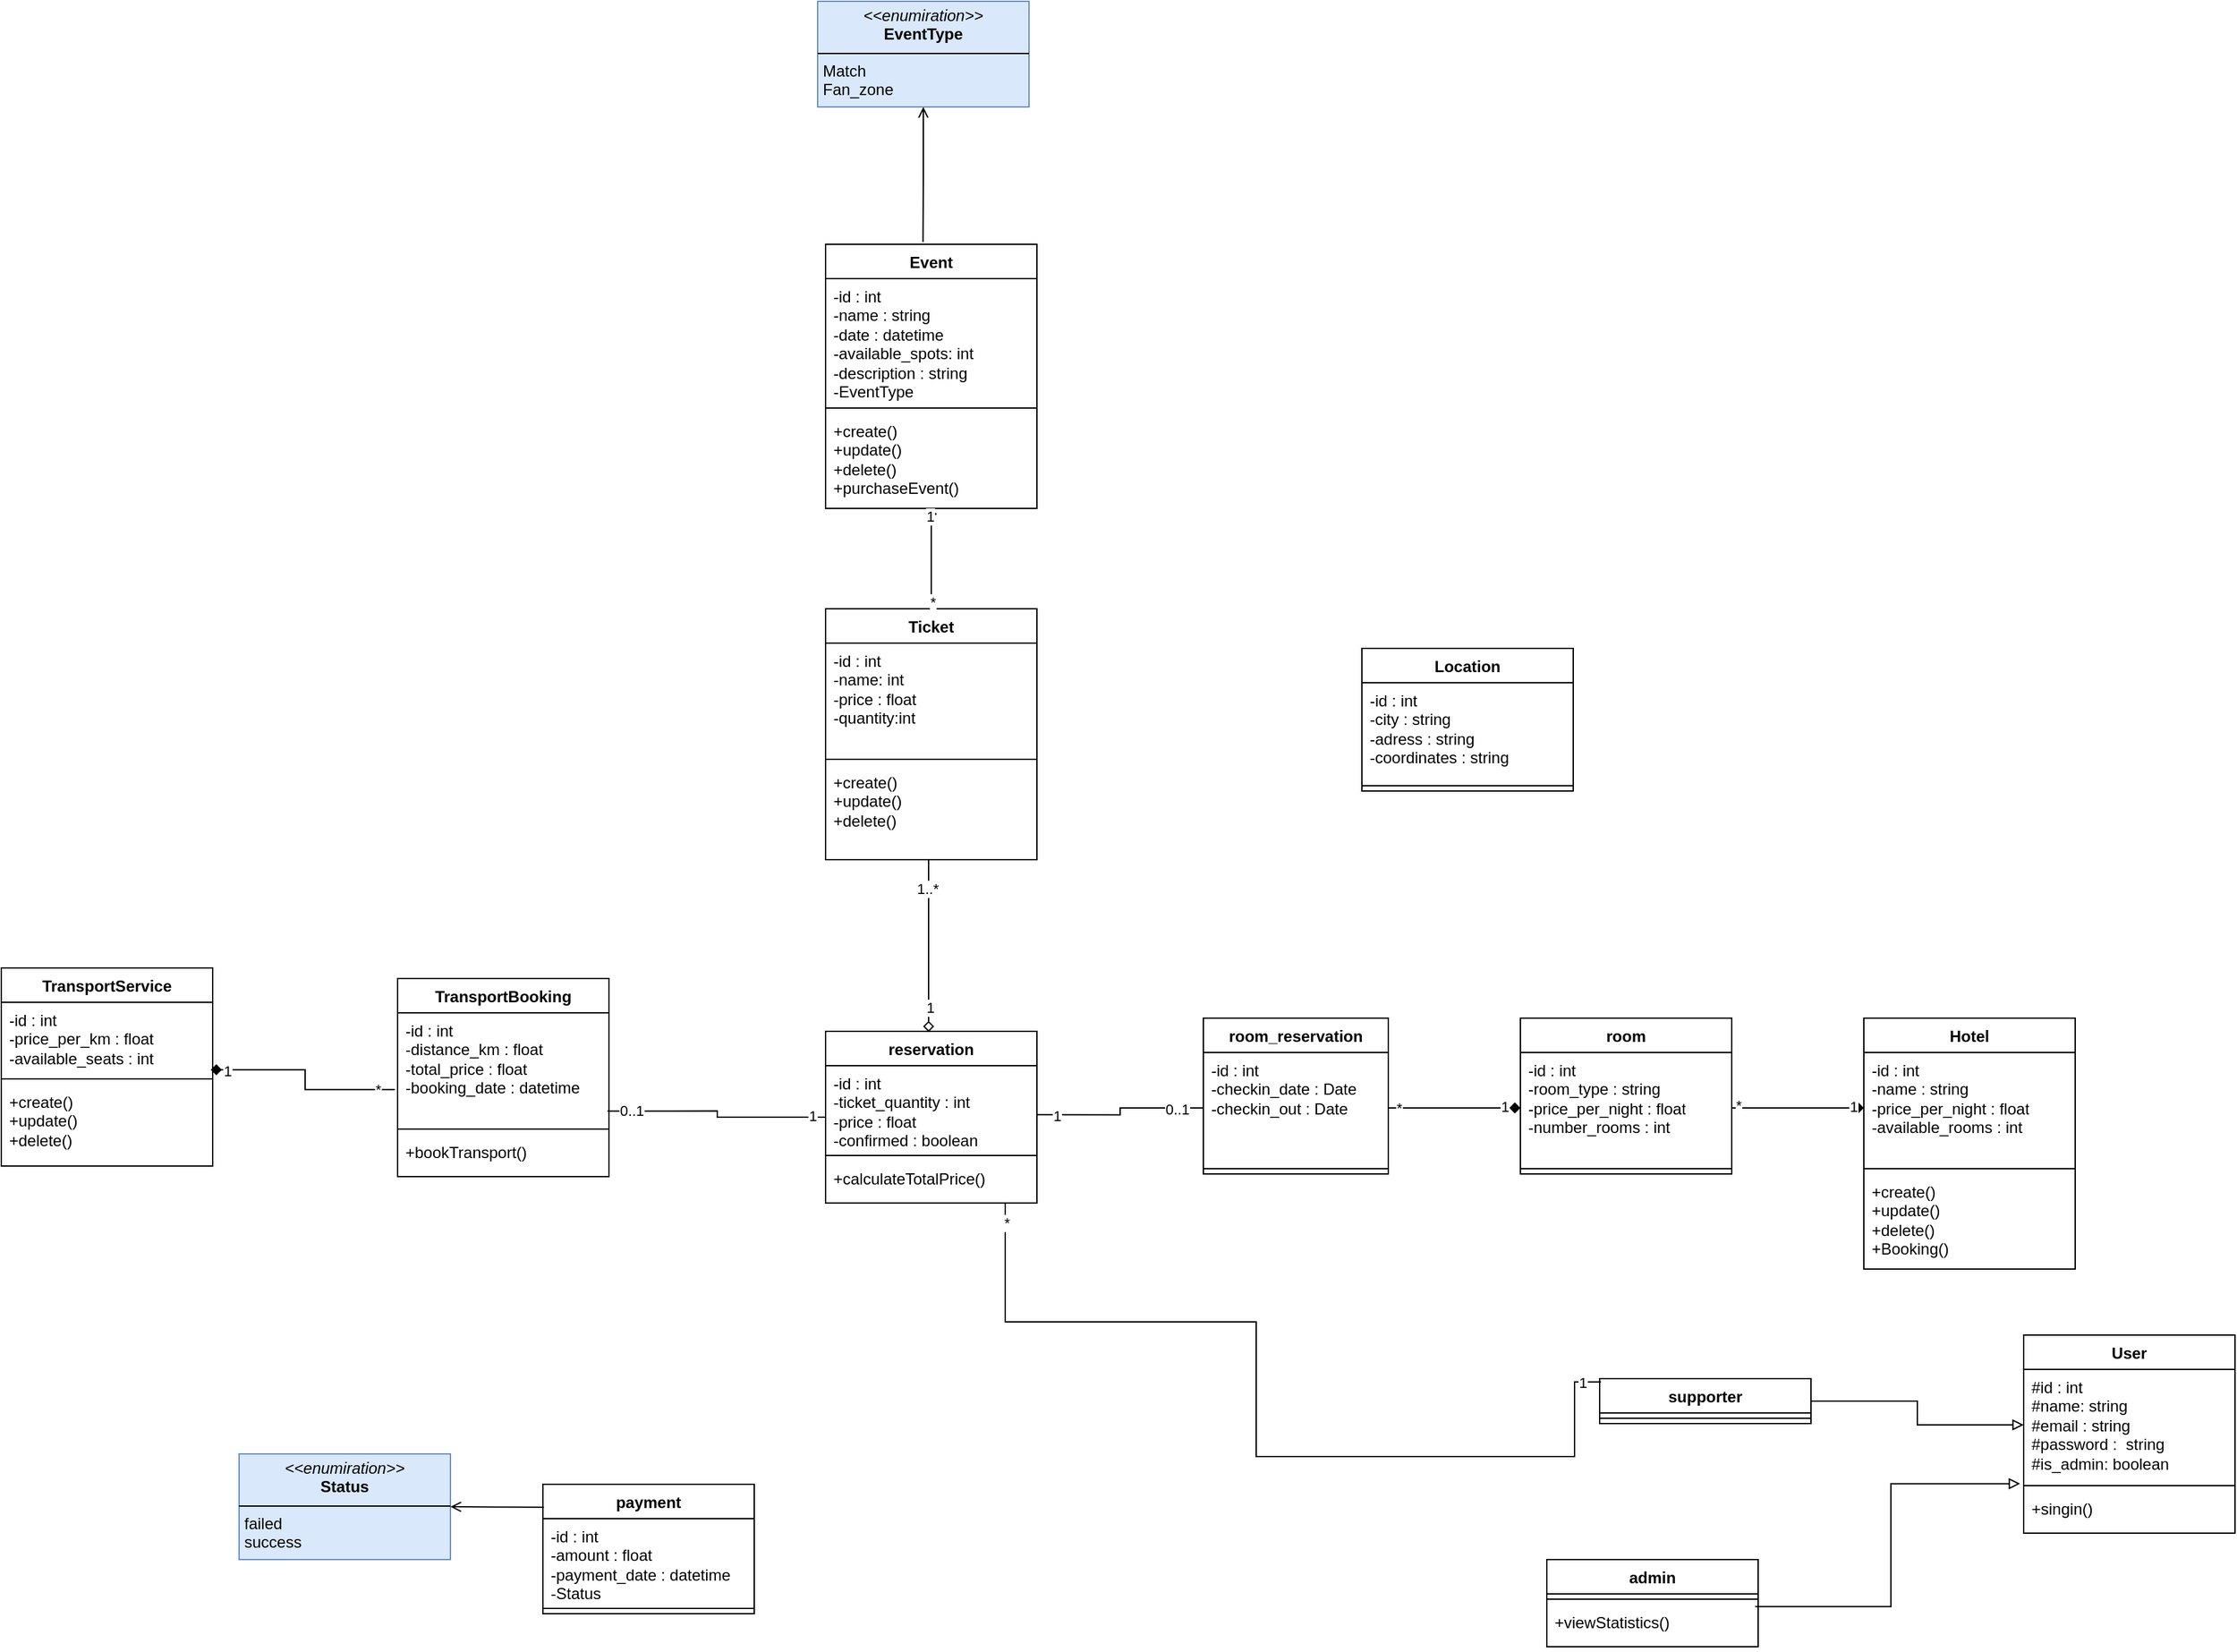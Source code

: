 <mxfile version="26.2.2">
  <diagram name="Page-1" id="rlkSsRbUUkbzEL-QRRmP">
    <mxGraphModel dx="3147" dy="2560" grid="1" gridSize="10" guides="1" tooltips="1" connect="1" arrows="1" fold="1" page="1" pageScale="1" pageWidth="827" pageHeight="1169" math="0" shadow="0">
      <root>
        <mxCell id="0" />
        <mxCell id="1" parent="0" />
        <mxCell id="9Kl-syhH3wKFjasn3Y0G-9" value="supporter" style="swimlane;fontStyle=1;align=center;verticalAlign=top;childLayout=stackLayout;horizontal=1;startSize=26;horizontalStack=0;resizeParent=1;resizeParentMax=0;resizeLast=0;collapsible=1;marginBottom=0;whiteSpace=wrap;html=1;" parent="1" vertex="1">
          <mxGeometry x="760" y="143" width="160" height="34" as="geometry" />
        </mxCell>
        <mxCell id="9Kl-syhH3wKFjasn3Y0G-11" value="" style="line;strokeWidth=1;fillColor=none;align=left;verticalAlign=middle;spacingTop=-1;spacingLeft=3;spacingRight=3;rotatable=0;labelPosition=right;points=[];portConstraint=eastwest;strokeColor=inherit;" parent="9Kl-syhH3wKFjasn3Y0G-9" vertex="1">
          <mxGeometry y="26" width="160" height="8" as="geometry" />
        </mxCell>
        <mxCell id="9Kl-syhH3wKFjasn3Y0G-41" style="edgeStyle=orthogonalEdgeStyle;rounded=0;orthogonalLoop=1;jettySize=auto;html=1;endArrow=none;endFill=1;exitX=0.993;exitY=0.885;exitDx=0;exitDy=0;exitPerimeter=0;startFill=0;" parent="1" source="i0kwHOaWPOytK8-3Sinl-51" target="9Kl-syhH3wKFjasn3Y0G-108" edge="1">
          <mxGeometry relative="1" as="geometry">
            <Array as="points" />
            <mxPoint x="10" y="-60" as="sourcePoint" />
          </mxGeometry>
        </mxCell>
        <mxCell id="9Kl-syhH3wKFjasn3Y0G-102" value="0..1" style="edgeLabel;html=1;align=center;verticalAlign=middle;resizable=0;points=[];" parent="9Kl-syhH3wKFjasn3Y0G-41" vertex="1" connectable="0">
          <mxGeometry x="-0.953" y="1" relative="1" as="geometry">
            <mxPoint x="14" as="offset" />
          </mxGeometry>
        </mxCell>
        <mxCell id="9Kl-syhH3wKFjasn3Y0G-103" value="1" style="edgeLabel;html=1;align=center;verticalAlign=middle;resizable=0;points=[];" parent="9Kl-syhH3wKFjasn3Y0G-41" vertex="1" connectable="0">
          <mxGeometry x="0.878" y="1" relative="1" as="geometry">
            <mxPoint as="offset" />
          </mxGeometry>
        </mxCell>
        <mxCell id="9Kl-syhH3wKFjasn3Y0G-29" value="Location" style="swimlane;fontStyle=1;align=center;verticalAlign=top;childLayout=stackLayout;horizontal=1;startSize=26;horizontalStack=0;resizeParent=1;resizeParentMax=0;resizeLast=0;collapsible=1;marginBottom=0;whiteSpace=wrap;html=1;" parent="1" vertex="1">
          <mxGeometry x="580" y="-410" width="160" height="108" as="geometry" />
        </mxCell>
        <mxCell id="9Kl-syhH3wKFjasn3Y0G-30" value="-id : int&lt;br&gt;&lt;div&gt;-city : string&lt;/div&gt;&lt;div&gt;-adress : string&lt;/div&gt;&lt;div&gt;-coordinates : string&amp;nbsp;&lt;/div&gt;" style="text;strokeColor=none;fillColor=none;align=left;verticalAlign=top;spacingLeft=4;spacingRight=4;overflow=hidden;rotatable=0;points=[[0,0.5],[1,0.5]];portConstraint=eastwest;whiteSpace=wrap;html=1;" parent="9Kl-syhH3wKFjasn3Y0G-29" vertex="1">
          <mxGeometry y="26" width="160" height="74" as="geometry" />
        </mxCell>
        <mxCell id="9Kl-syhH3wKFjasn3Y0G-31" value="" style="line;strokeWidth=1;fillColor=none;align=left;verticalAlign=middle;spacingTop=-1;spacingLeft=3;spacingRight=3;rotatable=0;labelPosition=right;points=[];portConstraint=eastwest;strokeColor=inherit;" parent="9Kl-syhH3wKFjasn3Y0G-29" vertex="1">
          <mxGeometry y="100" width="160" height="8" as="geometry" />
        </mxCell>
        <mxCell id="9Kl-syhH3wKFjasn3Y0G-32" value="payment" style="swimlane;fontStyle=1;align=center;verticalAlign=top;childLayout=stackLayout;horizontal=1;startSize=26;horizontalStack=0;resizeParent=1;resizeParentMax=0;resizeLast=0;collapsible=1;marginBottom=0;whiteSpace=wrap;html=1;" parent="1" vertex="1">
          <mxGeometry x="-40" y="223" width="160" height="98" as="geometry" />
        </mxCell>
        <mxCell id="9Kl-syhH3wKFjasn3Y0G-33" value="-id : int&lt;br&gt;-amount : float&lt;div&gt;-payment_date : datetime&lt;/div&gt;&lt;div&gt;-Status&amp;nbsp;&lt;/div&gt;" style="text;strokeColor=none;fillColor=none;align=left;verticalAlign=top;spacingLeft=4;spacingRight=4;overflow=hidden;rotatable=0;points=[[0,0.5],[1,0.5]];portConstraint=eastwest;whiteSpace=wrap;html=1;" parent="9Kl-syhH3wKFjasn3Y0G-32" vertex="1">
          <mxGeometry y="26" width="160" height="64" as="geometry" />
        </mxCell>
        <mxCell id="9Kl-syhH3wKFjasn3Y0G-34" value="" style="line;strokeWidth=1;fillColor=none;align=left;verticalAlign=middle;spacingTop=-1;spacingLeft=3;spacingRight=3;rotatable=0;labelPosition=right;points=[];portConstraint=eastwest;strokeColor=inherit;" parent="9Kl-syhH3wKFjasn3Y0G-32" vertex="1">
          <mxGeometry y="90" width="160" height="8" as="geometry" />
        </mxCell>
        <mxCell id="9Kl-syhH3wKFjasn3Y0G-45" style="edgeStyle=orthogonalEdgeStyle;rounded=0;orthogonalLoop=1;jettySize=auto;html=1;endArrow=diamond;endFill=1;entryX=0.991;entryY=0.946;entryDx=0;entryDy=0;entryPerimeter=0;exitX=-0.013;exitY=0.692;exitDx=0;exitDy=0;exitPerimeter=0;" parent="1" source="i0kwHOaWPOytK8-3Sinl-51" target="i0kwHOaWPOytK8-3Sinl-13" edge="1">
          <mxGeometry relative="1" as="geometry">
            <mxPoint x="-150" y="-62.947" as="sourcePoint" />
            <mxPoint x="-290" y="-90" as="targetPoint" />
          </mxGeometry>
        </mxCell>
        <mxCell id="9Kl-syhH3wKFjasn3Y0G-104" value="1" style="edgeLabel;html=1;align=center;verticalAlign=middle;resizable=0;points=[];" parent="9Kl-syhH3wKFjasn3Y0G-45" vertex="1" connectable="0">
          <mxGeometry x="0.845" y="1" relative="1" as="geometry">
            <mxPoint as="offset" />
          </mxGeometry>
        </mxCell>
        <mxCell id="9Kl-syhH3wKFjasn3Y0G-105" value="*" style="edgeLabel;html=1;align=center;verticalAlign=middle;resizable=0;points=[];" parent="9Kl-syhH3wKFjasn3Y0G-45" vertex="1" connectable="0">
          <mxGeometry x="-0.83" relative="1" as="geometry">
            <mxPoint as="offset" />
          </mxGeometry>
        </mxCell>
        <mxCell id="9Kl-syhH3wKFjasn3Y0G-86" style="edgeStyle=elbowEdgeStyle;rounded=0;orthogonalLoop=1;jettySize=auto;html=1;entryX=0.461;entryY=-0.009;entryDx=0;entryDy=0;endArrow=none;startFill=0;endFill=0;startArrow=open;entryPerimeter=0;elbow=vertical;" parent="1" source="9Kl-syhH3wKFjasn3Y0G-85" target="i0kwHOaWPOytK8-3Sinl-7" edge="1">
          <mxGeometry relative="1" as="geometry">
            <mxPoint x="254.08" y="-648.73" as="targetPoint" />
          </mxGeometry>
        </mxCell>
        <mxCell id="9Kl-syhH3wKFjasn3Y0G-85" value="&lt;p style=&quot;margin:0px;margin-top:4px;text-align:center;&quot;&gt;&lt;i&gt;&amp;lt;&amp;lt;enumiration&amp;gt;&amp;gt;&lt;/i&gt;&lt;br&gt;&lt;b&gt;EventType&lt;/b&gt;&lt;/p&gt;&lt;hr size=&quot;1&quot; style=&quot;border-style:solid;&quot;&gt;&lt;p style=&quot;margin:0px;margin-left:4px;&quot;&gt;Match&lt;/p&gt;&lt;p style=&quot;margin:0px;margin-left:4px;&quot;&gt;Fan_zone&lt;/p&gt;&lt;p style=&quot;margin:0px;margin-left:4px;&quot;&gt;&lt;br&gt;&lt;/p&gt;" style="verticalAlign=top;align=left;overflow=fill;html=1;whiteSpace=wrap;fillColor=#dae8fc;strokeColor=#6c8ebf;" parent="1" vertex="1">
          <mxGeometry x="168" y="-900" width="160" height="80" as="geometry" />
        </mxCell>
        <mxCell id="9Kl-syhH3wKFjasn3Y0G-88" value="&lt;p style=&quot;margin:0px;margin-top:4px;text-align:center;&quot;&gt;&lt;i&gt;&amp;lt;&amp;lt;enumiration&amp;gt;&amp;gt;&lt;/i&gt;&lt;br&gt;&lt;b&gt;Status&lt;/b&gt;&lt;/p&gt;&lt;hr size=&quot;1&quot; style=&quot;border-style:solid;&quot;&gt;&lt;p style=&quot;margin:0px;margin-left:4px;&quot;&gt;failed&lt;/p&gt;&lt;p style=&quot;margin:0px;margin-left:4px;&quot;&gt;success&lt;/p&gt;&lt;p style=&quot;margin:0px;margin-left:4px;&quot;&gt;&lt;br&gt;&lt;/p&gt;" style="verticalAlign=top;align=left;overflow=fill;html=1;whiteSpace=wrap;fillColor=#dae8fc;strokeColor=#6c8ebf;" parent="1" vertex="1">
          <mxGeometry x="-270.0" y="200" width="160" height="80" as="geometry" />
        </mxCell>
        <mxCell id="9Kl-syhH3wKFjasn3Y0G-89" style="edgeStyle=orthogonalEdgeStyle;rounded=0;orthogonalLoop=1;jettySize=auto;html=1;endArrow=open;endFill=0;exitX=0.005;exitY=0.177;exitDx=0;exitDy=0;exitPerimeter=0;" parent="1" source="9Kl-syhH3wKFjasn3Y0G-32" target="9Kl-syhH3wKFjasn3Y0G-88" edge="1">
          <mxGeometry relative="1" as="geometry" />
        </mxCell>
        <mxCell id="9Kl-syhH3wKFjasn3Y0G-108" value="reservation" style="swimlane;fontStyle=1;align=center;verticalAlign=top;childLayout=stackLayout;horizontal=1;startSize=26;horizontalStack=0;resizeParent=1;resizeParentMax=0;resizeLast=0;collapsible=1;marginBottom=0;whiteSpace=wrap;html=1;" parent="1" vertex="1">
          <mxGeometry x="174" y="-120" width="160" height="130" as="geometry" />
        </mxCell>
        <mxCell id="9Kl-syhH3wKFjasn3Y0G-109" value="-id : int&lt;br&gt;&lt;div&gt;-ticket_quantity : int&lt;br&gt;-price : float&lt;br&gt;-confirmed : boolean&lt;/div&gt;" style="text;strokeColor=none;fillColor=none;align=left;verticalAlign=top;spacingLeft=4;spacingRight=4;overflow=hidden;rotatable=0;points=[[0,0.5],[1,0.5]];portConstraint=eastwest;whiteSpace=wrap;html=1;" parent="9Kl-syhH3wKFjasn3Y0G-108" vertex="1">
          <mxGeometry y="26" width="160" height="64" as="geometry" />
        </mxCell>
        <mxCell id="9Kl-syhH3wKFjasn3Y0G-110" value="" style="line;strokeWidth=1;fillColor=none;align=left;verticalAlign=middle;spacingTop=-1;spacingLeft=3;spacingRight=3;rotatable=0;labelPosition=right;points=[];portConstraint=eastwest;strokeColor=inherit;" parent="9Kl-syhH3wKFjasn3Y0G-108" vertex="1">
          <mxGeometry y="90" width="160" height="8" as="geometry" />
        </mxCell>
        <mxCell id="9Kl-syhH3wKFjasn3Y0G-111" value="+calculateTotalPrice()" style="text;strokeColor=none;fillColor=none;align=left;verticalAlign=top;spacingLeft=4;spacingRight=4;overflow=hidden;rotatable=0;points=[[0,0.5],[1,0.5]];portConstraint=eastwest;whiteSpace=wrap;html=1;" parent="9Kl-syhH3wKFjasn3Y0G-108" vertex="1">
          <mxGeometry y="98" width="160" height="32" as="geometry" />
        </mxCell>
        <mxCell id="9Kl-syhH3wKFjasn3Y0G-113" value="" style="edgeStyle=elbowEdgeStyle;rounded=0;orthogonalLoop=1;jettySize=auto;html=1;entryX=0.448;entryY=0.004;entryDx=0;entryDy=0;entryPerimeter=0;endArrow=diamond;endFill=0;" parent="1" source="i0kwHOaWPOytK8-3Sinl-43" edge="1">
          <mxGeometry relative="1" as="geometry">
            <mxPoint x="330" y="-450" as="sourcePoint" />
            <mxPoint x="251.83" y="-119.52" as="targetPoint" />
          </mxGeometry>
        </mxCell>
        <mxCell id="9Kl-syhH3wKFjasn3Y0G-137" value="1" style="edgeLabel;html=1;align=center;verticalAlign=middle;resizable=0;points=[];" parent="9Kl-syhH3wKFjasn3Y0G-113" vertex="1" connectable="0">
          <mxGeometry x="0.705" y="1" relative="1" as="geometry">
            <mxPoint as="offset" />
          </mxGeometry>
        </mxCell>
        <mxCell id="9Kl-syhH3wKFjasn3Y0G-138" value="1..*" style="edgeLabel;html=1;align=center;verticalAlign=middle;resizable=0;points=[];" parent="9Kl-syhH3wKFjasn3Y0G-113" vertex="1" connectable="0">
          <mxGeometry x="-0.674" y="-1" relative="1" as="geometry">
            <mxPoint as="offset" />
          </mxGeometry>
        </mxCell>
        <mxCell id="9Kl-syhH3wKFjasn3Y0G-131" style="edgeStyle=orthogonalEdgeStyle;rounded=0;orthogonalLoop=1;jettySize=auto;html=1;entryX=0.006;entryY=0.074;entryDx=0;entryDy=0;entryPerimeter=0;endArrow=none;startFill=0;" parent="1" source="9Kl-syhH3wKFjasn3Y0G-108" target="9Kl-syhH3wKFjasn3Y0G-9" edge="1">
          <mxGeometry relative="1" as="geometry">
            <Array as="points">
              <mxPoint x="310" y="100" />
              <mxPoint x="500" y="100" />
              <mxPoint x="500" y="202" />
              <mxPoint x="741" y="202" />
            </Array>
          </mxGeometry>
        </mxCell>
        <mxCell id="9Kl-syhH3wKFjasn3Y0G-132" value="1" style="edgeLabel;html=1;align=center;verticalAlign=middle;resizable=0;points=[];" parent="9Kl-syhH3wKFjasn3Y0G-131" vertex="1" connectable="0">
          <mxGeometry x="0.958" relative="1" as="geometry">
            <mxPoint as="offset" />
          </mxGeometry>
        </mxCell>
        <mxCell id="9Kl-syhH3wKFjasn3Y0G-133" value="*" style="edgeLabel;html=1;align=center;verticalAlign=middle;resizable=0;points=[];" parent="9Kl-syhH3wKFjasn3Y0G-131" vertex="1" connectable="0">
          <mxGeometry x="-0.957" y="1" relative="1" as="geometry">
            <mxPoint as="offset" />
          </mxGeometry>
        </mxCell>
        <mxCell id="i0kwHOaWPOytK8-3Sinl-7" value="Event" style="swimlane;fontStyle=1;align=center;verticalAlign=top;childLayout=stackLayout;horizontal=1;startSize=26;horizontalStack=0;resizeParent=1;resizeParentMax=0;resizeLast=0;collapsible=1;marginBottom=0;whiteSpace=wrap;html=1;" parent="1" vertex="1">
          <mxGeometry x="174" y="-716" width="160" height="200" as="geometry" />
        </mxCell>
        <mxCell id="i0kwHOaWPOytK8-3Sinl-8" value="-id : int&lt;br&gt;-name : string&lt;br&gt;-date : datetime&amp;nbsp;&lt;br&gt;-available_spots:&amp;nbsp;int&lt;br&gt;-description : string&amp;nbsp;&lt;div&gt;-EventType&lt;/div&gt;" style="text;strokeColor=none;fillColor=none;align=left;verticalAlign=top;spacingLeft=4;spacingRight=4;overflow=hidden;rotatable=0;points=[[0,0.5],[1,0.5]];portConstraint=eastwest;whiteSpace=wrap;html=1;" parent="i0kwHOaWPOytK8-3Sinl-7" vertex="1">
          <mxGeometry y="26" width="160" height="94" as="geometry" />
        </mxCell>
        <mxCell id="i0kwHOaWPOytK8-3Sinl-9" value="" style="line;strokeWidth=1;fillColor=none;align=left;verticalAlign=middle;spacingTop=-1;spacingLeft=3;spacingRight=3;rotatable=0;labelPosition=right;points=[];portConstraint=eastwest;strokeColor=inherit;" parent="i0kwHOaWPOytK8-3Sinl-7" vertex="1">
          <mxGeometry y="120" width="160" height="8" as="geometry" />
        </mxCell>
        <mxCell id="i0kwHOaWPOytK8-3Sinl-10" value="+create()&lt;br&gt;+update()&lt;br&gt;+delete()&lt;br&gt;+purchaseEvent()" style="text;strokeColor=none;fillColor=none;align=left;verticalAlign=top;spacingLeft=4;spacingRight=4;overflow=hidden;rotatable=0;points=[[0,0.5],[1,0.5]];portConstraint=eastwest;whiteSpace=wrap;html=1;" parent="i0kwHOaWPOytK8-3Sinl-7" vertex="1">
          <mxGeometry y="128" width="160" height="72" as="geometry" />
        </mxCell>
        <mxCell id="i0kwHOaWPOytK8-3Sinl-12" value="TransportService" style="swimlane;fontStyle=1;align=center;verticalAlign=top;childLayout=stackLayout;horizontal=1;startSize=26;horizontalStack=0;resizeParent=1;resizeParentMax=0;resizeLast=0;collapsible=1;marginBottom=0;whiteSpace=wrap;html=1;" parent="1" vertex="1">
          <mxGeometry x="-450" y="-168" width="160" height="150" as="geometry" />
        </mxCell>
        <mxCell id="i0kwHOaWPOytK8-3Sinl-13" value="-id : int&lt;br&gt;-price_per_km : float&lt;div&gt;-available_seats : int&amp;nbsp;&lt;/div&gt;" style="text;strokeColor=none;fillColor=none;align=left;verticalAlign=top;spacingLeft=4;spacingRight=4;overflow=hidden;rotatable=0;points=[[0,0.5],[1,0.5]];portConstraint=eastwest;whiteSpace=wrap;html=1;" parent="i0kwHOaWPOytK8-3Sinl-12" vertex="1">
          <mxGeometry y="26" width="160" height="54" as="geometry" />
        </mxCell>
        <mxCell id="i0kwHOaWPOytK8-3Sinl-14" value="" style="line;strokeWidth=1;fillColor=none;align=left;verticalAlign=middle;spacingTop=-1;spacingLeft=3;spacingRight=3;rotatable=0;labelPosition=right;points=[];portConstraint=eastwest;strokeColor=inherit;" parent="i0kwHOaWPOytK8-3Sinl-12" vertex="1">
          <mxGeometry y="80" width="160" height="8" as="geometry" />
        </mxCell>
        <mxCell id="i0kwHOaWPOytK8-3Sinl-15" value="+create()&lt;br&gt;+update()&lt;br&gt;+delete()" style="text;strokeColor=none;fillColor=none;align=left;verticalAlign=top;spacingLeft=4;spacingRight=4;overflow=hidden;rotatable=0;points=[[0,0.5],[1,0.5]];portConstraint=eastwest;whiteSpace=wrap;html=1;" parent="i0kwHOaWPOytK8-3Sinl-12" vertex="1">
          <mxGeometry y="88" width="160" height="62" as="geometry" />
        </mxCell>
        <mxCell id="i0kwHOaWPOytK8-3Sinl-16" value="admin" style="swimlane;fontStyle=1;align=center;verticalAlign=top;childLayout=stackLayout;horizontal=1;startSize=26;horizontalStack=0;resizeParent=1;resizeParentMax=0;resizeLast=0;collapsible=1;marginBottom=0;whiteSpace=wrap;html=1;" parent="1" vertex="1">
          <mxGeometry x="720" y="280" width="160" height="66" as="geometry" />
        </mxCell>
        <mxCell id="i0kwHOaWPOytK8-3Sinl-18" value="" style="line;strokeWidth=1;fillColor=none;align=left;verticalAlign=middle;spacingTop=-1;spacingLeft=3;spacingRight=3;rotatable=0;labelPosition=right;points=[];portConstraint=eastwest;strokeColor=inherit;" parent="i0kwHOaWPOytK8-3Sinl-16" vertex="1">
          <mxGeometry y="26" width="160" height="8" as="geometry" />
        </mxCell>
        <mxCell id="i0kwHOaWPOytK8-3Sinl-19" value="+viewStatistics()" style="text;strokeColor=none;fillColor=none;align=left;verticalAlign=top;spacingLeft=4;spacingRight=4;overflow=hidden;rotatable=0;points=[[0,0.5],[1,0.5]];portConstraint=eastwest;whiteSpace=wrap;html=1;" parent="i0kwHOaWPOytK8-3Sinl-16" vertex="1">
          <mxGeometry y="34" width="160" height="32" as="geometry" />
        </mxCell>
        <mxCell id="i0kwHOaWPOytK8-3Sinl-23" value="User" style="swimlane;fontStyle=1;align=center;verticalAlign=top;childLayout=stackLayout;horizontal=1;startSize=26;horizontalStack=0;resizeParent=1;resizeParentMax=0;resizeLast=0;collapsible=1;marginBottom=0;whiteSpace=wrap;html=1;" parent="1" vertex="1">
          <mxGeometry x="1081" y="110" width="160" height="150" as="geometry" />
        </mxCell>
        <mxCell id="i0kwHOaWPOytK8-3Sinl-24" value="#id : int&lt;br&gt;#name: string&lt;br&gt;#email : string&amp;nbsp;&lt;br&gt;#password :&amp;nbsp; string&lt;br&gt;#is_admin: boolean" style="text;strokeColor=none;fillColor=none;align=left;verticalAlign=top;spacingLeft=4;spacingRight=4;overflow=hidden;rotatable=0;points=[[0,0.5],[1,0.5]];portConstraint=eastwest;whiteSpace=wrap;html=1;" parent="i0kwHOaWPOytK8-3Sinl-23" vertex="1">
          <mxGeometry y="26" width="160" height="84" as="geometry" />
        </mxCell>
        <mxCell id="i0kwHOaWPOytK8-3Sinl-25" value="" style="line;strokeWidth=1;fillColor=none;align=left;verticalAlign=middle;spacingTop=-1;spacingLeft=3;spacingRight=3;rotatable=0;labelPosition=right;points=[];portConstraint=eastwest;strokeColor=inherit;" parent="i0kwHOaWPOytK8-3Sinl-23" vertex="1">
          <mxGeometry y="110" width="160" height="8" as="geometry" />
        </mxCell>
        <mxCell id="i0kwHOaWPOytK8-3Sinl-26" value="+singin()" style="text;strokeColor=none;fillColor=none;align=left;verticalAlign=top;spacingLeft=4;spacingRight=4;overflow=hidden;rotatable=0;points=[[0,0.5],[1,0.5]];portConstraint=eastwest;whiteSpace=wrap;html=1;" parent="i0kwHOaWPOytK8-3Sinl-23" vertex="1">
          <mxGeometry y="118" width="160" height="32" as="geometry" />
        </mxCell>
        <mxCell id="i0kwHOaWPOytK8-3Sinl-28" style="edgeStyle=orthogonalEdgeStyle;rounded=0;orthogonalLoop=1;jettySize=auto;html=1;entryX=-0.017;entryY=-0.17;entryDx=0;entryDy=0;entryPerimeter=0;endArrow=block;endFill=0;exitX=0.986;exitY=0.05;exitDx=0;exitDy=0;exitPerimeter=0;" parent="1" source="i0kwHOaWPOytK8-3Sinl-19" target="i0kwHOaWPOytK8-3Sinl-26" edge="1">
          <mxGeometry relative="1" as="geometry">
            <mxPoint x="860" y="390.65" as="sourcePoint" />
            <mxPoint x="1062.12" y="220.002" as="targetPoint" />
          </mxGeometry>
        </mxCell>
        <mxCell id="i0kwHOaWPOytK8-3Sinl-29" style="edgeStyle=orthogonalEdgeStyle;rounded=0;orthogonalLoop=1;jettySize=auto;html=1;entryX=0;entryY=0.5;entryDx=0;entryDy=0;endArrow=block;endFill=0;exitX=1;exitY=0.5;exitDx=0;exitDy=0;" parent="1" target="i0kwHOaWPOytK8-3Sinl-24" edge="1" source="9Kl-syhH3wKFjasn3Y0G-9">
          <mxGeometry relative="1" as="geometry">
            <mxPoint x="900" y="210" as="sourcePoint" />
          </mxGeometry>
        </mxCell>
        <mxCell id="i0kwHOaWPOytK8-3Sinl-31" value="room" style="swimlane;fontStyle=1;align=center;verticalAlign=top;childLayout=stackLayout;horizontal=1;startSize=26;horizontalStack=0;resizeParent=1;resizeParentMax=0;resizeLast=0;collapsible=1;marginBottom=0;whiteSpace=wrap;html=1;" parent="1" vertex="1">
          <mxGeometry x="700" y="-130" width="160" height="118" as="geometry" />
        </mxCell>
        <mxCell id="i0kwHOaWPOytK8-3Sinl-32" value="-id : int&lt;br&gt;-room_type : string&lt;div&gt;-price_per_night : float&lt;/div&gt;&lt;div&gt;-number_rooms : int&lt;/div&gt;" style="text;strokeColor=none;fillColor=none;align=left;verticalAlign=top;spacingLeft=4;spacingRight=4;overflow=hidden;rotatable=0;points=[[0,0.5],[1,0.5]];portConstraint=eastwest;whiteSpace=wrap;html=1;" parent="i0kwHOaWPOytK8-3Sinl-31" vertex="1">
          <mxGeometry y="26" width="160" height="84" as="geometry" />
        </mxCell>
        <mxCell id="i0kwHOaWPOytK8-3Sinl-33" value="" style="line;strokeWidth=1;fillColor=none;align=left;verticalAlign=middle;spacingTop=-1;spacingLeft=3;spacingRight=3;rotatable=0;labelPosition=right;points=[];portConstraint=eastwest;strokeColor=inherit;" parent="i0kwHOaWPOytK8-3Sinl-31" vertex="1">
          <mxGeometry y="110" width="160" height="8" as="geometry" />
        </mxCell>
        <mxCell id="i0kwHOaWPOytK8-3Sinl-43" value="Ticket" style="swimlane;fontStyle=1;align=center;verticalAlign=top;childLayout=stackLayout;horizontal=1;startSize=26;horizontalStack=0;resizeParent=1;resizeParentMax=0;resizeLast=0;collapsible=1;marginBottom=0;whiteSpace=wrap;html=1;" parent="1" vertex="1">
          <mxGeometry x="174" y="-440" width="160" height="190" as="geometry" />
        </mxCell>
        <mxCell id="i0kwHOaWPOytK8-3Sinl-44" value="-id : int&lt;br&gt;&lt;div&gt;-name: int&lt;br&gt;-price : float&lt;br&gt;-quantity:int&lt;/div&gt;" style="text;strokeColor=none;fillColor=none;align=left;verticalAlign=top;spacingLeft=4;spacingRight=4;overflow=hidden;rotatable=0;points=[[0,0.5],[1,0.5]];portConstraint=eastwest;whiteSpace=wrap;html=1;" parent="i0kwHOaWPOytK8-3Sinl-43" vertex="1">
          <mxGeometry y="26" width="160" height="84" as="geometry" />
        </mxCell>
        <mxCell id="i0kwHOaWPOytK8-3Sinl-45" value="" style="line;strokeWidth=1;fillColor=none;align=left;verticalAlign=middle;spacingTop=-1;spacingLeft=3;spacingRight=3;rotatable=0;labelPosition=right;points=[];portConstraint=eastwest;strokeColor=inherit;" parent="i0kwHOaWPOytK8-3Sinl-43" vertex="1">
          <mxGeometry y="110" width="160" height="8" as="geometry" />
        </mxCell>
        <mxCell id="i0kwHOaWPOytK8-3Sinl-46" value="+create()&lt;br&gt;+update()&lt;br&gt;+delete()" style="text;strokeColor=none;fillColor=none;align=left;verticalAlign=top;spacingLeft=4;spacingRight=4;overflow=hidden;rotatable=0;points=[[0,0.5],[1,0.5]];portConstraint=eastwest;whiteSpace=wrap;html=1;" parent="i0kwHOaWPOytK8-3Sinl-43" vertex="1">
          <mxGeometry y="118" width="160" height="72" as="geometry" />
        </mxCell>
        <mxCell id="i0kwHOaWPOytK8-3Sinl-50" value="TransportBooking" style="swimlane;fontStyle=1;align=center;verticalAlign=top;childLayout=stackLayout;horizontal=1;startSize=26;horizontalStack=0;resizeParent=1;resizeParentMax=0;resizeLast=0;collapsible=1;marginBottom=0;whiteSpace=wrap;html=1;" parent="1" vertex="1">
          <mxGeometry x="-150" y="-160" width="160" height="150" as="geometry" />
        </mxCell>
        <mxCell id="i0kwHOaWPOytK8-3Sinl-51" value="-id : int&lt;br&gt;-distance_km : float&lt;div&gt;-total_price : float&lt;/div&gt;&lt;div&gt;-booking_date : datetime&amp;nbsp;&lt;/div&gt;" style="text;strokeColor=none;fillColor=none;align=left;verticalAlign=top;spacingLeft=4;spacingRight=4;overflow=hidden;rotatable=0;points=[[0,0.5],[1,0.5]];portConstraint=eastwest;whiteSpace=wrap;html=1;" parent="i0kwHOaWPOytK8-3Sinl-50" vertex="1">
          <mxGeometry y="26" width="160" height="84" as="geometry" />
        </mxCell>
        <mxCell id="i0kwHOaWPOytK8-3Sinl-52" value="" style="line;strokeWidth=1;fillColor=none;align=left;verticalAlign=middle;spacingTop=-1;spacingLeft=3;spacingRight=3;rotatable=0;labelPosition=right;points=[];portConstraint=eastwest;strokeColor=inherit;" parent="i0kwHOaWPOytK8-3Sinl-50" vertex="1">
          <mxGeometry y="110" width="160" height="8" as="geometry" />
        </mxCell>
        <mxCell id="i0kwHOaWPOytK8-3Sinl-53" value="+bookTransport()" style="text;strokeColor=none;fillColor=none;align=left;verticalAlign=top;spacingLeft=4;spacingRight=4;overflow=hidden;rotatable=0;points=[[0,0.5],[1,0.5]];portConstraint=eastwest;whiteSpace=wrap;html=1;" parent="i0kwHOaWPOytK8-3Sinl-50" vertex="1">
          <mxGeometry y="118" width="160" height="32" as="geometry" />
        </mxCell>
        <mxCell id="XCj-bwKRdYJc8CY-DZkG-1" value="Hotel" style="swimlane;fontStyle=1;align=center;verticalAlign=top;childLayout=stackLayout;horizontal=1;startSize=26;horizontalStack=0;resizeParent=1;resizeParentMax=0;resizeLast=0;collapsible=1;marginBottom=0;whiteSpace=wrap;html=1;" vertex="1" parent="1">
          <mxGeometry x="960" y="-130" width="160" height="190" as="geometry" />
        </mxCell>
        <mxCell id="XCj-bwKRdYJc8CY-DZkG-2" value="-id : int&lt;br&gt;-name : string&lt;div&gt;-price_per_night : float&lt;/div&gt;&lt;div&gt;-available_rooms : int&lt;/div&gt;" style="text;strokeColor=none;fillColor=none;align=left;verticalAlign=top;spacingLeft=4;spacingRight=4;overflow=hidden;rotatable=0;points=[[0,0.5],[1,0.5]];portConstraint=eastwest;whiteSpace=wrap;html=1;" vertex="1" parent="XCj-bwKRdYJc8CY-DZkG-1">
          <mxGeometry y="26" width="160" height="84" as="geometry" />
        </mxCell>
        <mxCell id="XCj-bwKRdYJc8CY-DZkG-3" value="" style="line;strokeWidth=1;fillColor=none;align=left;verticalAlign=middle;spacingTop=-1;spacingLeft=3;spacingRight=3;rotatable=0;labelPosition=right;points=[];portConstraint=eastwest;strokeColor=inherit;" vertex="1" parent="XCj-bwKRdYJc8CY-DZkG-1">
          <mxGeometry y="110" width="160" height="8" as="geometry" />
        </mxCell>
        <mxCell id="XCj-bwKRdYJc8CY-DZkG-4" value="+create()&lt;br&gt;+update()&lt;br&gt;+delete()&lt;div&gt;+Booking()&lt;/div&gt;" style="text;strokeColor=none;fillColor=none;align=left;verticalAlign=top;spacingLeft=4;spacingRight=4;overflow=hidden;rotatable=0;points=[[0,0.5],[1,0.5]];portConstraint=eastwest;whiteSpace=wrap;html=1;" vertex="1" parent="XCj-bwKRdYJc8CY-DZkG-1">
          <mxGeometry y="118" width="160" height="72" as="geometry" />
        </mxCell>
        <mxCell id="XCj-bwKRdYJc8CY-DZkG-5" style="edgeStyle=orthogonalEdgeStyle;rounded=0;orthogonalLoop=1;jettySize=auto;html=1;endArrow=diamond;endFill=1;" edge="1" parent="1" source="i0kwHOaWPOytK8-3Sinl-32" target="XCj-bwKRdYJc8CY-DZkG-2">
          <mxGeometry relative="1" as="geometry" />
        </mxCell>
        <mxCell id="XCj-bwKRdYJc8CY-DZkG-6" value="1" style="edgeLabel;html=1;align=center;verticalAlign=middle;resizable=0;points=[];" vertex="1" connectable="0" parent="XCj-bwKRdYJc8CY-DZkG-5">
          <mxGeometry x="0.84" y="1" relative="1" as="geometry">
            <mxPoint as="offset" />
          </mxGeometry>
        </mxCell>
        <mxCell id="XCj-bwKRdYJc8CY-DZkG-7" value="*" style="edgeLabel;html=1;align=center;verticalAlign=middle;resizable=0;points=[];" vertex="1" connectable="0" parent="XCj-bwKRdYJc8CY-DZkG-5">
          <mxGeometry x="-0.903" y="2" relative="1" as="geometry">
            <mxPoint as="offset" />
          </mxGeometry>
        </mxCell>
        <mxCell id="XCj-bwKRdYJc8CY-DZkG-8" value="room_reservation" style="swimlane;fontStyle=1;align=center;verticalAlign=top;childLayout=stackLayout;horizontal=1;startSize=26;horizontalStack=0;resizeParent=1;resizeParentMax=0;resizeLast=0;collapsible=1;marginBottom=0;whiteSpace=wrap;html=1;" vertex="1" parent="1">
          <mxGeometry x="460" y="-130" width="140" height="118" as="geometry" />
        </mxCell>
        <mxCell id="XCj-bwKRdYJc8CY-DZkG-9" value="-id : int&lt;br&gt;&lt;div&gt;-checkin_date : Date&lt;/div&gt;&lt;div&gt;-checkin_out : Date&lt;/div&gt;" style="text;strokeColor=none;fillColor=none;align=left;verticalAlign=top;spacingLeft=4;spacingRight=4;overflow=hidden;rotatable=0;points=[[0,0.5],[1,0.5]];portConstraint=eastwest;whiteSpace=wrap;html=1;" vertex="1" parent="XCj-bwKRdYJc8CY-DZkG-8">
          <mxGeometry y="26" width="140" height="84" as="geometry" />
        </mxCell>
        <mxCell id="XCj-bwKRdYJc8CY-DZkG-10" value="" style="line;strokeWidth=1;fillColor=none;align=left;verticalAlign=middle;spacingTop=-1;spacingLeft=3;spacingRight=3;rotatable=0;labelPosition=right;points=[];portConstraint=eastwest;strokeColor=inherit;" vertex="1" parent="XCj-bwKRdYJc8CY-DZkG-8">
          <mxGeometry y="110" width="140" height="8" as="geometry" />
        </mxCell>
        <mxCell id="XCj-bwKRdYJc8CY-DZkG-12" style="edgeStyle=orthogonalEdgeStyle;rounded=0;orthogonalLoop=1;jettySize=auto;html=1;entryX=0;entryY=0.5;entryDx=0;entryDy=0;endArrow=diamond;endFill=1;" edge="1" parent="1" source="XCj-bwKRdYJc8CY-DZkG-9" target="i0kwHOaWPOytK8-3Sinl-32">
          <mxGeometry relative="1" as="geometry" />
        </mxCell>
        <mxCell id="XCj-bwKRdYJc8CY-DZkG-13" value="1" style="edgeLabel;html=1;align=center;verticalAlign=middle;resizable=0;points=[];" vertex="1" connectable="0" parent="XCj-bwKRdYJc8CY-DZkG-12">
          <mxGeometry x="0.763" y="1" relative="1" as="geometry">
            <mxPoint as="offset" />
          </mxGeometry>
        </mxCell>
        <mxCell id="XCj-bwKRdYJc8CY-DZkG-14" value="*" style="edgeLabel;html=1;align=center;verticalAlign=middle;resizable=0;points=[];" vertex="1" connectable="0" parent="XCj-bwKRdYJc8CY-DZkG-12">
          <mxGeometry x="-0.842" relative="1" as="geometry">
            <mxPoint as="offset" />
          </mxGeometry>
        </mxCell>
        <mxCell id="XCj-bwKRdYJc8CY-DZkG-15" style="edgeStyle=orthogonalEdgeStyle;rounded=0;orthogonalLoop=1;jettySize=auto;html=1;entryX=1.001;entryY=0.581;entryDx=0;entryDy=0;entryPerimeter=0;endArrow=none;endFill=0;startFill=0;" edge="1" parent="1" source="XCj-bwKRdYJc8CY-DZkG-9" target="9Kl-syhH3wKFjasn3Y0G-109">
          <mxGeometry relative="1" as="geometry" />
        </mxCell>
        <mxCell id="XCj-bwKRdYJc8CY-DZkG-16" value="1" style="edgeLabel;html=1;align=center;verticalAlign=middle;resizable=0;points=[];" vertex="1" connectable="0" parent="XCj-bwKRdYJc8CY-DZkG-15">
          <mxGeometry x="0.771" y="1" relative="1" as="geometry">
            <mxPoint as="offset" />
          </mxGeometry>
        </mxCell>
        <mxCell id="XCj-bwKRdYJc8CY-DZkG-17" value="0..1" style="edgeLabel;html=1;align=center;verticalAlign=middle;resizable=0;points=[];" vertex="1" connectable="0" parent="XCj-bwKRdYJc8CY-DZkG-15">
          <mxGeometry x="-0.858" y="1" relative="1" as="geometry">
            <mxPoint x="-11" as="offset" />
          </mxGeometry>
        </mxCell>
        <mxCell id="XCj-bwKRdYJc8CY-DZkG-18" style="edgeStyle=orthogonalEdgeStyle;rounded=0;orthogonalLoop=1;jettySize=auto;html=1;endArrow=diamond;endFill=1;" edge="1" parent="1" source="i0kwHOaWPOytK8-3Sinl-43" target="i0kwHOaWPOytK8-3Sinl-7">
          <mxGeometry relative="1" as="geometry">
            <mxPoint x="124.86" y="-600" as="targetPoint" />
          </mxGeometry>
        </mxCell>
        <mxCell id="XCj-bwKRdYJc8CY-DZkG-20" value="1" style="edgeLabel;html=1;align=center;verticalAlign=middle;resizable=0;points=[];" vertex="1" connectable="0" parent="XCj-bwKRdYJc8CY-DZkG-18">
          <mxGeometry x="0.848" y="1" relative="1" as="geometry">
            <mxPoint as="offset" />
          </mxGeometry>
        </mxCell>
        <mxCell id="XCj-bwKRdYJc8CY-DZkG-21" value="*" style="edgeLabel;html=1;align=center;verticalAlign=middle;resizable=0;points=[];" vertex="1" connectable="0" parent="XCj-bwKRdYJc8CY-DZkG-18">
          <mxGeometry x="-0.862" y="-1" relative="1" as="geometry">
            <mxPoint as="offset" />
          </mxGeometry>
        </mxCell>
      </root>
    </mxGraphModel>
  </diagram>
</mxfile>
